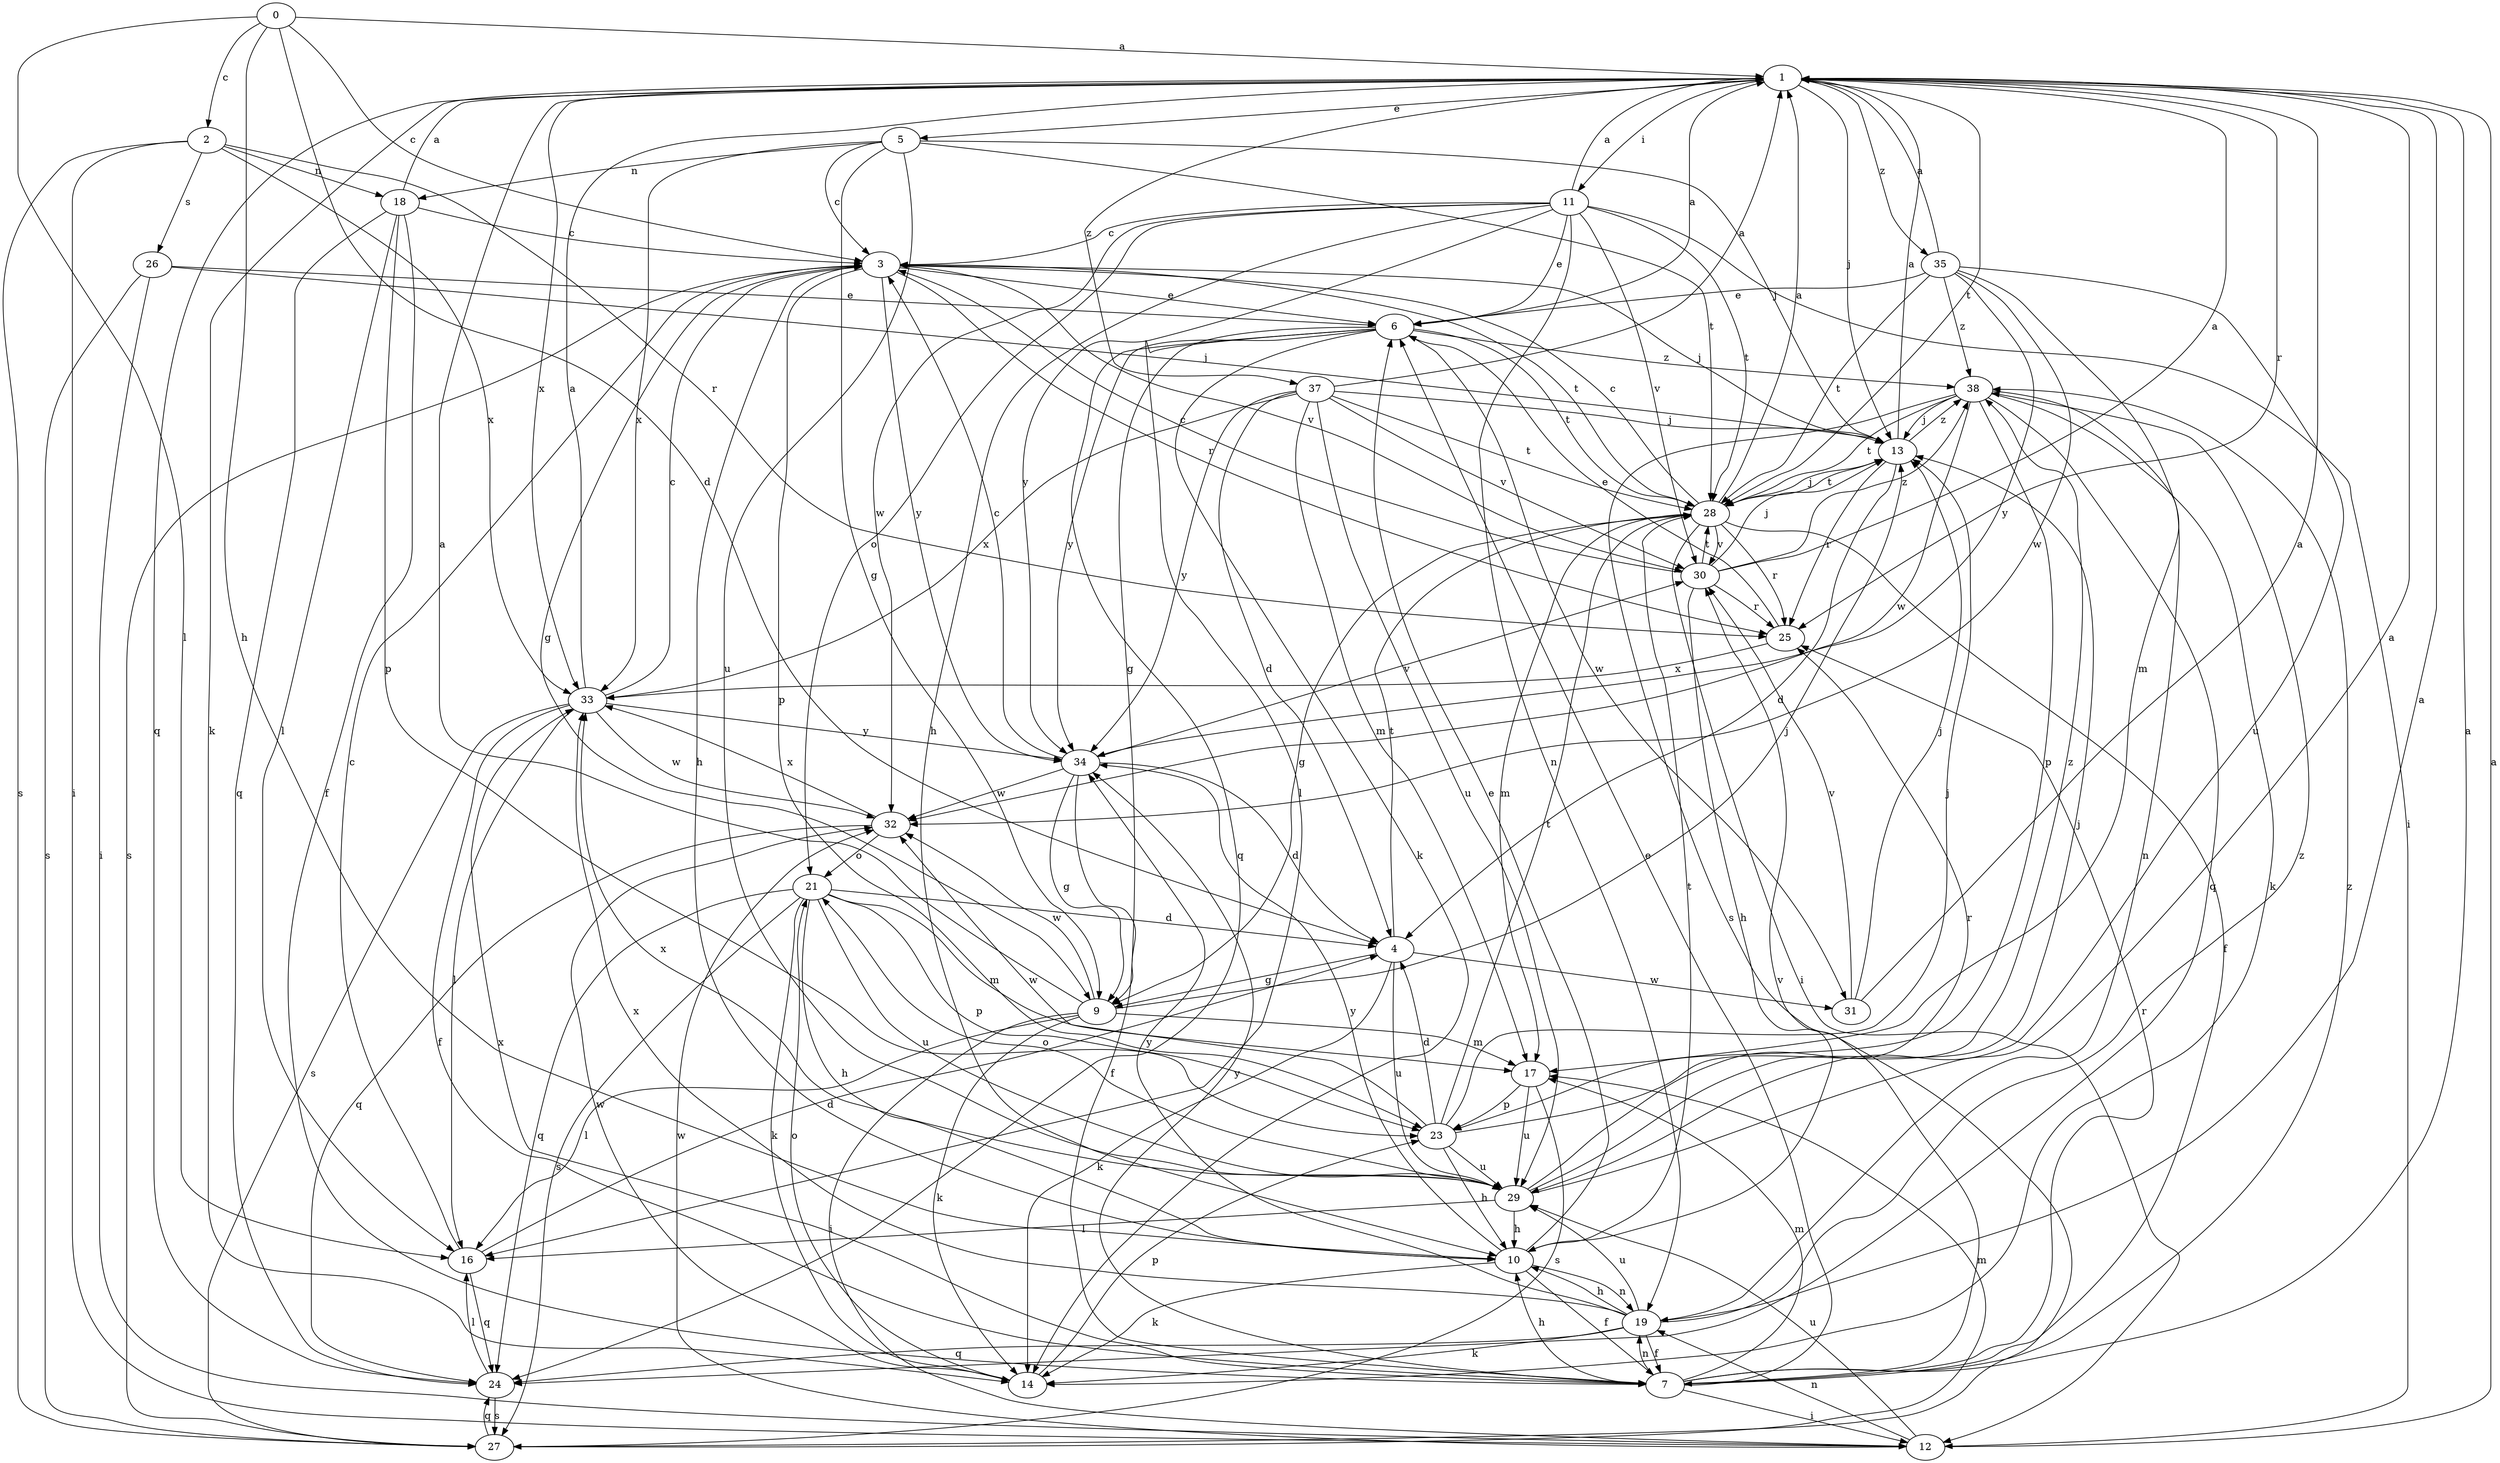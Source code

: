 strict digraph  {
0;
1;
2;
3;
4;
5;
6;
7;
9;
10;
11;
12;
13;
14;
16;
17;
18;
19;
21;
23;
24;
25;
26;
27;
28;
29;
30;
31;
32;
33;
34;
35;
37;
38;
0 -> 1  [label=a];
0 -> 2  [label=c];
0 -> 3  [label=c];
0 -> 4  [label=d];
0 -> 10  [label=h];
0 -> 16  [label=l];
1 -> 5  [label=e];
1 -> 11  [label=i];
1 -> 13  [label=j];
1 -> 14  [label=k];
1 -> 24  [label=q];
1 -> 25  [label=r];
1 -> 28  [label=t];
1 -> 33  [label=x];
1 -> 35  [label=z];
1 -> 37  [label=z];
2 -> 12  [label=i];
2 -> 18  [label=n];
2 -> 25  [label=r];
2 -> 26  [label=s];
2 -> 27  [label=s];
2 -> 33  [label=x];
3 -> 6  [label=e];
3 -> 9  [label=g];
3 -> 10  [label=h];
3 -> 13  [label=j];
3 -> 23  [label=p];
3 -> 25  [label=r];
3 -> 27  [label=s];
3 -> 28  [label=t];
3 -> 30  [label=v];
3 -> 34  [label=y];
4 -> 9  [label=g];
4 -> 14  [label=k];
4 -> 28  [label=t];
4 -> 29  [label=u];
4 -> 31  [label=w];
5 -> 3  [label=c];
5 -> 9  [label=g];
5 -> 13  [label=j];
5 -> 18  [label=n];
5 -> 28  [label=t];
5 -> 29  [label=u];
5 -> 33  [label=x];
6 -> 1  [label=a];
6 -> 9  [label=g];
6 -> 14  [label=k];
6 -> 16  [label=l];
6 -> 24  [label=q];
6 -> 28  [label=t];
6 -> 31  [label=w];
6 -> 34  [label=y];
6 -> 38  [label=z];
7 -> 1  [label=a];
7 -> 6  [label=e];
7 -> 10  [label=h];
7 -> 12  [label=i];
7 -> 17  [label=m];
7 -> 19  [label=n];
7 -> 25  [label=r];
7 -> 30  [label=v];
7 -> 33  [label=x];
7 -> 34  [label=y];
7 -> 38  [label=z];
9 -> 1  [label=a];
9 -> 12  [label=i];
9 -> 13  [label=j];
9 -> 14  [label=k];
9 -> 16  [label=l];
9 -> 17  [label=m];
9 -> 32  [label=w];
10 -> 6  [label=e];
10 -> 7  [label=f];
10 -> 14  [label=k];
10 -> 19  [label=n];
10 -> 28  [label=t];
10 -> 34  [label=y];
11 -> 1  [label=a];
11 -> 3  [label=c];
11 -> 6  [label=e];
11 -> 10  [label=h];
11 -> 12  [label=i];
11 -> 19  [label=n];
11 -> 21  [label=o];
11 -> 28  [label=t];
11 -> 30  [label=v];
11 -> 32  [label=w];
11 -> 34  [label=y];
12 -> 1  [label=a];
12 -> 19  [label=n];
12 -> 29  [label=u];
12 -> 32  [label=w];
13 -> 1  [label=a];
13 -> 4  [label=d];
13 -> 25  [label=r];
13 -> 28  [label=t];
13 -> 38  [label=z];
14 -> 21  [label=o];
14 -> 23  [label=p];
14 -> 32  [label=w];
16 -> 3  [label=c];
16 -> 4  [label=d];
16 -> 24  [label=q];
17 -> 23  [label=p];
17 -> 27  [label=s];
17 -> 29  [label=u];
18 -> 1  [label=a];
18 -> 3  [label=c];
18 -> 7  [label=f];
18 -> 16  [label=l];
18 -> 23  [label=p];
18 -> 24  [label=q];
19 -> 1  [label=a];
19 -> 7  [label=f];
19 -> 10  [label=h];
19 -> 14  [label=k];
19 -> 24  [label=q];
19 -> 29  [label=u];
19 -> 33  [label=x];
19 -> 34  [label=y];
19 -> 38  [label=z];
21 -> 4  [label=d];
21 -> 10  [label=h];
21 -> 14  [label=k];
21 -> 17  [label=m];
21 -> 23  [label=p];
21 -> 24  [label=q];
21 -> 27  [label=s];
21 -> 29  [label=u];
23 -> 4  [label=d];
23 -> 10  [label=h];
23 -> 13  [label=j];
23 -> 28  [label=t];
23 -> 29  [label=u];
23 -> 32  [label=w];
23 -> 38  [label=z];
24 -> 16  [label=l];
24 -> 27  [label=s];
25 -> 6  [label=e];
25 -> 33  [label=x];
26 -> 6  [label=e];
26 -> 12  [label=i];
26 -> 13  [label=j];
26 -> 27  [label=s];
27 -> 17  [label=m];
27 -> 24  [label=q];
28 -> 1  [label=a];
28 -> 3  [label=c];
28 -> 7  [label=f];
28 -> 9  [label=g];
28 -> 12  [label=i];
28 -> 13  [label=j];
28 -> 17  [label=m];
28 -> 25  [label=r];
28 -> 30  [label=v];
29 -> 1  [label=a];
29 -> 10  [label=h];
29 -> 13  [label=j];
29 -> 16  [label=l];
29 -> 21  [label=o];
29 -> 25  [label=r];
29 -> 33  [label=x];
30 -> 1  [label=a];
30 -> 3  [label=c];
30 -> 10  [label=h];
30 -> 13  [label=j];
30 -> 25  [label=r];
30 -> 28  [label=t];
30 -> 38  [label=z];
31 -> 1  [label=a];
31 -> 13  [label=j];
31 -> 30  [label=v];
32 -> 21  [label=o];
32 -> 24  [label=q];
32 -> 33  [label=x];
33 -> 1  [label=a];
33 -> 3  [label=c];
33 -> 7  [label=f];
33 -> 16  [label=l];
33 -> 27  [label=s];
33 -> 32  [label=w];
33 -> 34  [label=y];
34 -> 3  [label=c];
34 -> 4  [label=d];
34 -> 7  [label=f];
34 -> 9  [label=g];
34 -> 30  [label=v];
34 -> 32  [label=w];
35 -> 1  [label=a];
35 -> 6  [label=e];
35 -> 17  [label=m];
35 -> 28  [label=t];
35 -> 29  [label=u];
35 -> 32  [label=w];
35 -> 34  [label=y];
35 -> 38  [label=z];
37 -> 1  [label=a];
37 -> 4  [label=d];
37 -> 13  [label=j];
37 -> 17  [label=m];
37 -> 28  [label=t];
37 -> 29  [label=u];
37 -> 30  [label=v];
37 -> 33  [label=x];
37 -> 34  [label=y];
38 -> 13  [label=j];
38 -> 14  [label=k];
38 -> 19  [label=n];
38 -> 23  [label=p];
38 -> 24  [label=q];
38 -> 27  [label=s];
38 -> 28  [label=t];
38 -> 32  [label=w];
}
